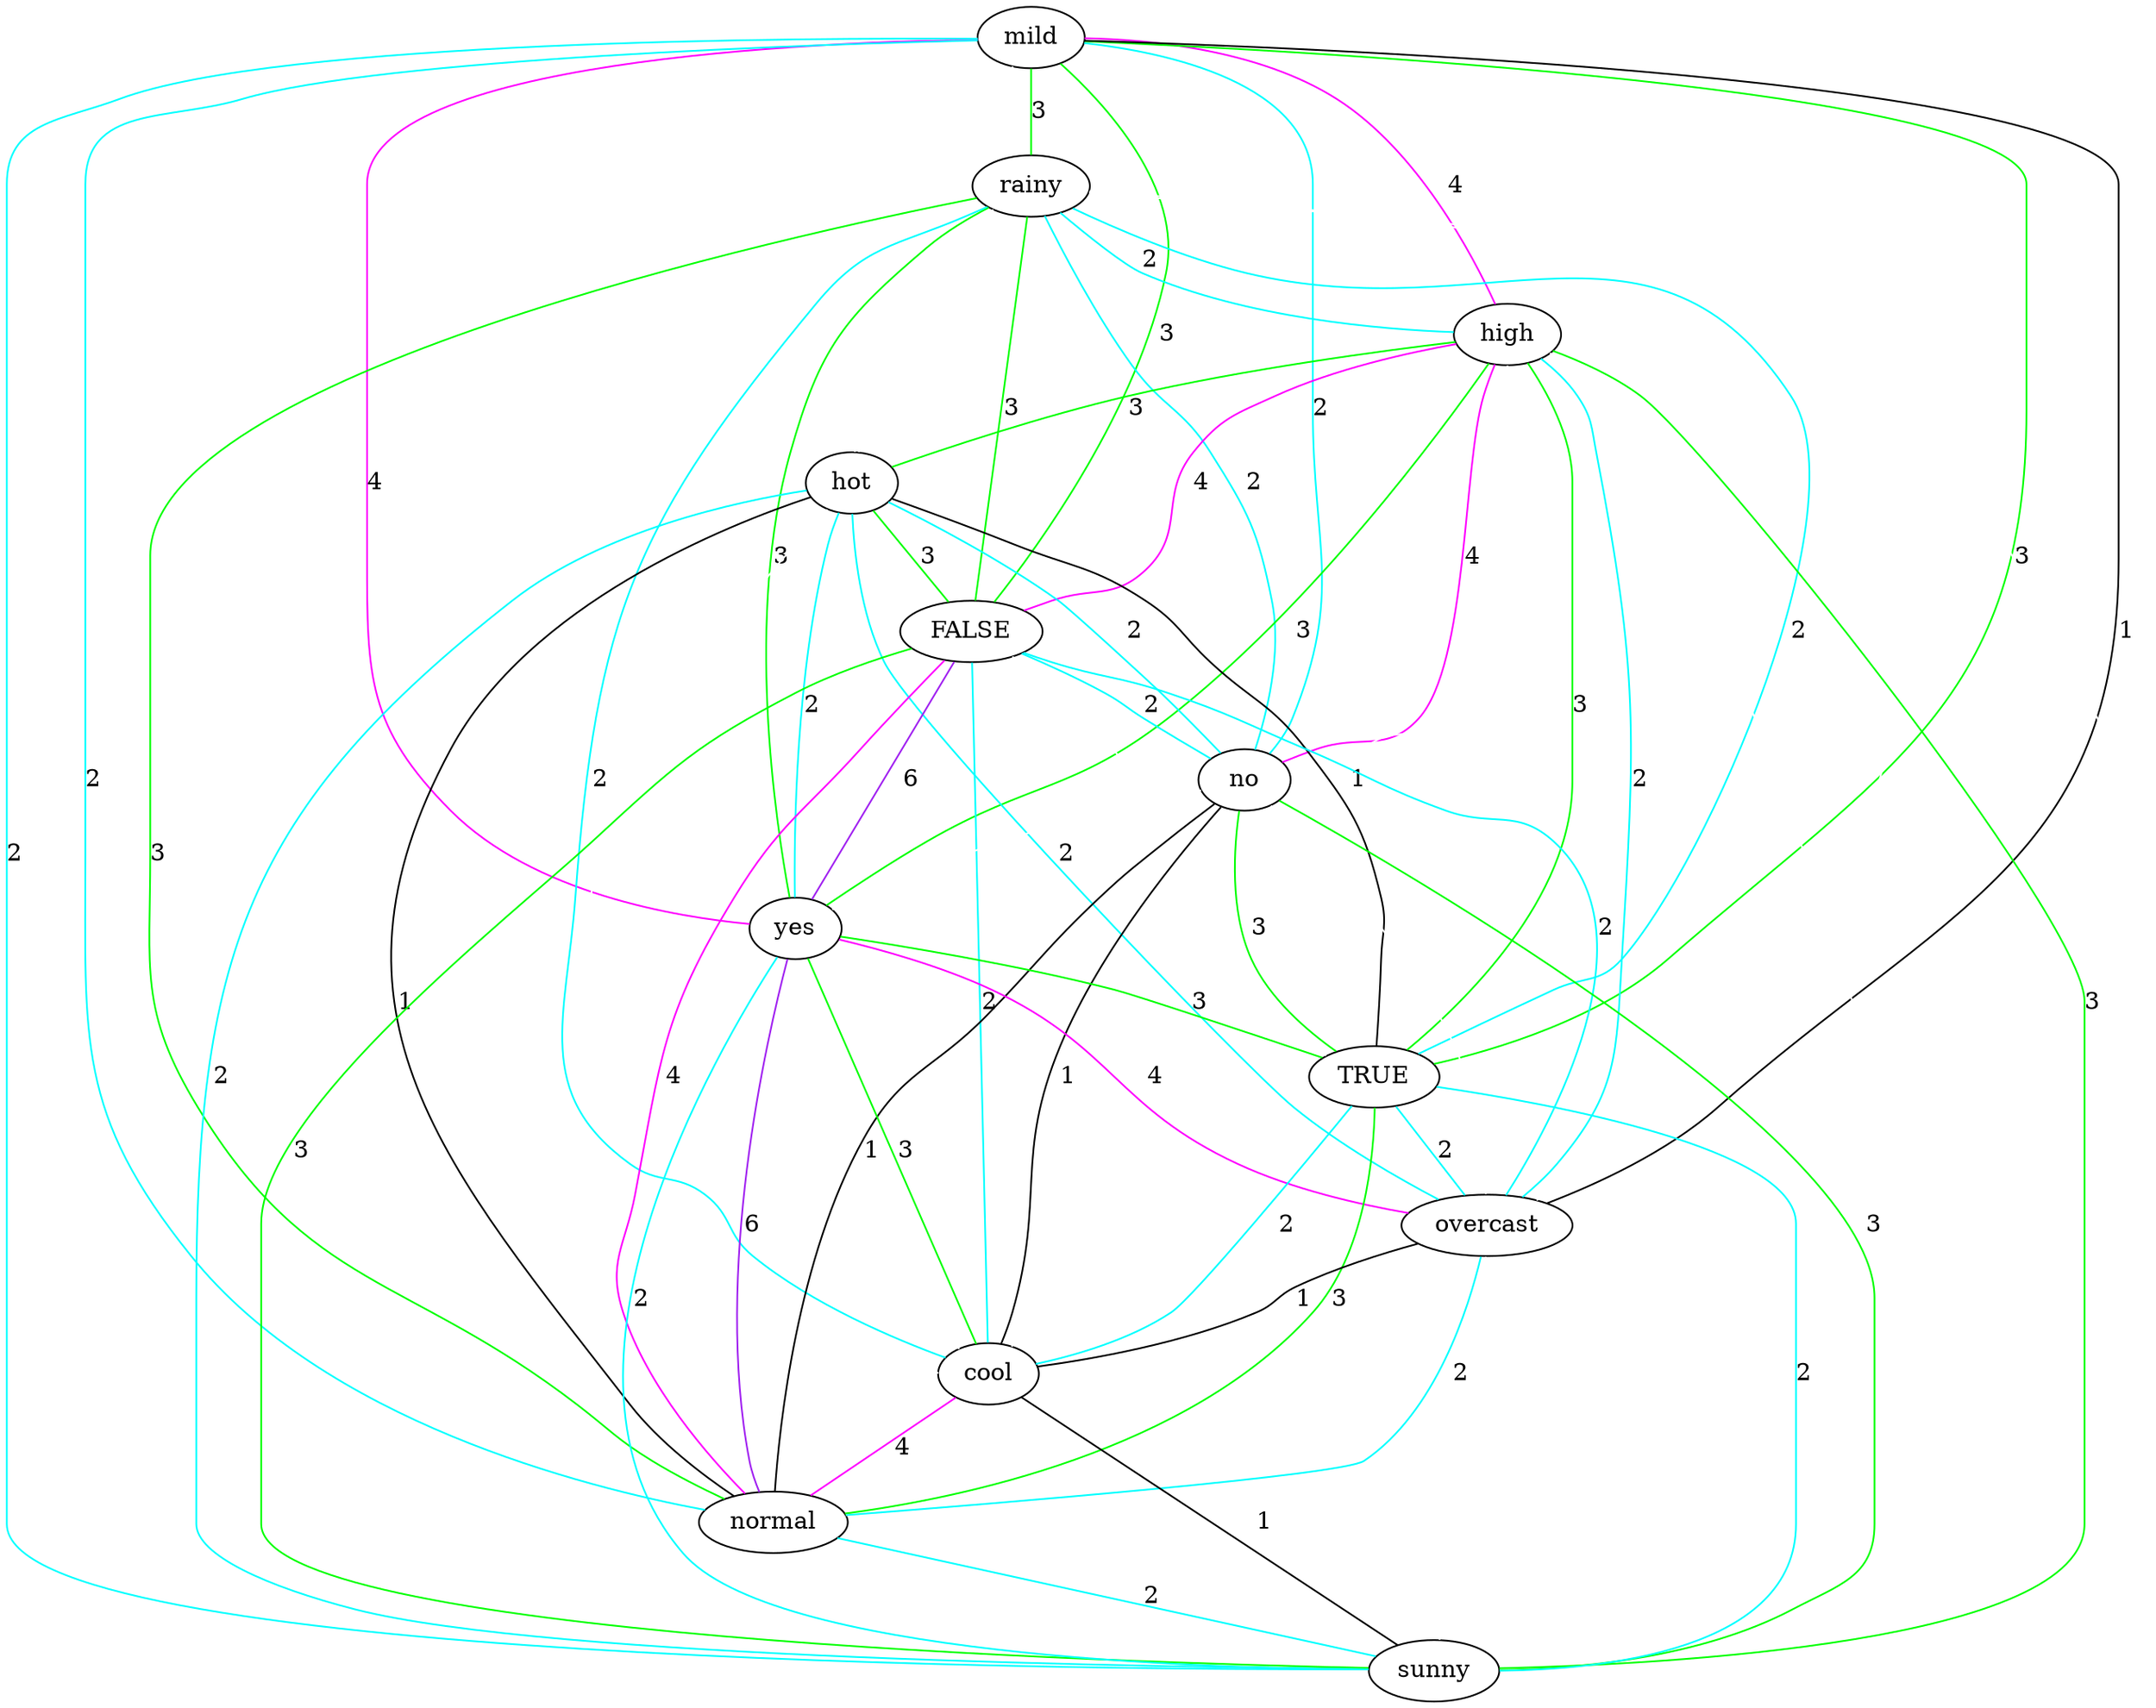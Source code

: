 strict graph "" {
mild;
rainy;
high;
hot;
FALSE;
no;
yes;
TRUE;
overcast;
cool;
normal;
sunny;
mild -- yes  [color=magenta, label=4];
mild -- TRUE  [color=green, label=3];
mild -- rainy  [color=green, label=3];
mild -- normal  [color=cyan, label=2];
mild -- overcast  [color=black, label=1];
mild -- FALSE  [color=green, label=3];
mild -- high  [color=magenta, label=4];
mild -- cool  [color=white];
mild -- hot  [color=white];
mild -- sunny  [color=cyan, label=2];
mild -- no  [color=cyan, label=2];
rainy -- sunny  [color=white];
rainy -- yes  [color=green, label=3];
rainy -- TRUE  [color=cyan, label=2];
rainy -- normal  [color=green, label=3];
rainy -- overcast  [color=white];
rainy -- FALSE  [color=green, label=3];
rainy -- high  [color=cyan, label=2];
rainy -- cool  [color=cyan, label=2];
rainy -- hot  [color=white];
rainy -- no  [color=cyan, label=2];
high -- sunny  [color=green, label=3];
high -- TRUE  [color=green, label=3];
high -- normal  [color=white];
high -- overcast  [color=cyan, label=2];
high -- FALSE  [color=magenta, label=4];
high -- yes  [color=green, label=3];
high -- cool  [color=white];
high -- hot  [color=green, label=3];
high -- no  [color=magenta, label=4];
hot -- sunny  [color=cyan, label=2];
hot -- yes  [color=cyan, label=2];
hot -- TRUE  [color=black, label=1];
hot -- normal  [color=black, label=1];
hot -- overcast  [color=cyan, label=2];
hot -- FALSE  [color=green, label=3];
hot -- cool  [color=white];
hot -- no  [color=cyan, label=2];
FALSE -- sunny  [color=green, label=3];
FALSE -- yes  [color=purple, label=6];
FALSE -- TRUE  [color=white];
FALSE -- overcast  [color=cyan, label=2];
FALSE -- normal  [color=magenta, label=4];
FALSE -- cool  [color=cyan, label=2];
FALSE -- no  [color=cyan, label=2];
no -- sunny  [color=green, label=3];
no -- yes  [color=white];
no -- TRUE  [color=green, label=3];
no -- normal  [color=black, label=1];
no -- overcast  [color=white];
no -- cool  [color=black, label=1];
yes -- sunny  [color=cyan, label=2];
yes -- TRUE  [color=green, label=3];
yes -- normal  [color=purple, label=6];
yes -- overcast  [color=magenta, label=4];
yes -- cool  [color=green, label=3];
TRUE -- sunny  [color=cyan, label=2];
TRUE -- normal  [color=green, label=3];
TRUE -- overcast  [color=cyan, label=2];
TRUE -- cool  [color=cyan, label=2];
overcast -- normal  [color=cyan, label=2];
overcast -- sunny  [color=white];
overcast -- cool  [color=black, label=1];
cool -- sunny  [color=black, label=1];
cool -- normal  [color=magenta, label=4];
normal -- sunny  [color=cyan, label=2];
}
